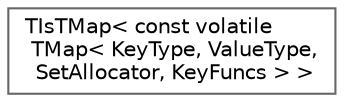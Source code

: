 digraph "Graphical Class Hierarchy"
{
 // INTERACTIVE_SVG=YES
 // LATEX_PDF_SIZE
  bgcolor="transparent";
  edge [fontname=Helvetica,fontsize=10,labelfontname=Helvetica,labelfontsize=10];
  node [fontname=Helvetica,fontsize=10,shape=box,height=0.2,width=0.4];
  rankdir="LR";
  Node0 [id="Node000000",label="TIsTMap\< const volatile\l TMap\< KeyType, ValueType,\l SetAllocator, KeyFuncs \> \>",height=0.2,width=0.4,color="grey40", fillcolor="white", style="filled",URL="$d9/d41/structTIsTMap_3_01const_01volatile_01TMap_3_01KeyType_00_01ValueType_00_01SetAllocator_00_01KeyFuncs_01_4_01_4.html",tooltip=" "];
}
